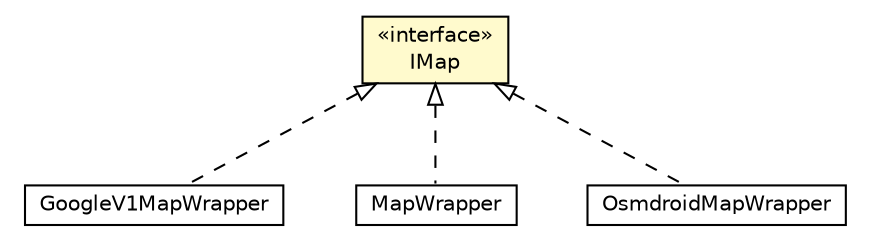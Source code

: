 #!/usr/local/bin/dot
#
# Class diagram 
# Generated by UMLGraph version R5_6-24-gf6e263 (http://www.umlgraph.org/)
#

digraph G {
	edge [fontname="Helvetica",fontsize=10,labelfontname="Helvetica",labelfontsize=10];
	node [fontname="Helvetica",fontsize=10,shape=plaintext];
	nodesep=0.25;
	ranksep=0.5;
	// org.osmdroid.api.IMap
	c432 [label=<<table title="org.osmdroid.api.IMap" border="0" cellborder="1" cellspacing="0" cellpadding="2" port="p" bgcolor="lemonChiffon" href="./IMap.html">
		<tr><td><table border="0" cellspacing="0" cellpadding="1">
<tr><td align="center" balign="center"> &#171;interface&#187; </td></tr>
<tr><td align="center" balign="center"> IMap </td></tr>
		</table></td></tr>
		</table>>, URL="./IMap.html", fontname="Helvetica", fontcolor="black", fontsize=10.0];
	// org.osmdroid.google.wrapper.v2.GoogleV1MapWrapper
	c448 [label=<<table title="org.osmdroid.google.wrapper.v2.GoogleV1MapWrapper" border="0" cellborder="1" cellspacing="0" cellpadding="2" port="p" href="../google/wrapper/v2/GoogleV1MapWrapper.html">
		<tr><td><table border="0" cellspacing="0" cellpadding="1">
<tr><td align="center" balign="center"> GoogleV1MapWrapper </td></tr>
		</table></td></tr>
		</table>>, URL="../google/wrapper/v2/GoogleV1MapWrapper.html", fontname="Helvetica", fontcolor="black", fontsize=10.0];
	// org.osmdroid.google.wrapper.v2.MapWrapper
	c450 [label=<<table title="org.osmdroid.google.wrapper.v2.MapWrapper" border="0" cellborder="1" cellspacing="0" cellpadding="2" port="p" href="../google/wrapper/v2/MapWrapper.html">
		<tr><td><table border="0" cellspacing="0" cellpadding="1">
<tr><td align="center" balign="center"> MapWrapper </td></tr>
		</table></td></tr>
		</table>>, URL="../google/wrapper/v2/MapWrapper.html", fontname="Helvetica", fontcolor="black", fontsize=10.0];
	// org.osmdroid.google.wrapper.v2.OsmdroidMapWrapper
	c451 [label=<<table title="org.osmdroid.google.wrapper.v2.OsmdroidMapWrapper" border="0" cellborder="1" cellspacing="0" cellpadding="2" port="p" href="../google/wrapper/v2/OsmdroidMapWrapper.html">
		<tr><td><table border="0" cellspacing="0" cellpadding="1">
<tr><td align="center" balign="center"> OsmdroidMapWrapper </td></tr>
		</table></td></tr>
		</table>>, URL="../google/wrapper/v2/OsmdroidMapWrapper.html", fontname="Helvetica", fontcolor="black", fontsize=10.0];
	//org.osmdroid.google.wrapper.v2.GoogleV1MapWrapper implements org.osmdroid.api.IMap
	c432:p -> c448:p [dir=back,arrowtail=empty,style=dashed];
	//org.osmdroid.google.wrapper.v2.MapWrapper implements org.osmdroid.api.IMap
	c432:p -> c450:p [dir=back,arrowtail=empty,style=dashed];
	//org.osmdroid.google.wrapper.v2.OsmdroidMapWrapper implements org.osmdroid.api.IMap
	c432:p -> c451:p [dir=back,arrowtail=empty,style=dashed];
}

